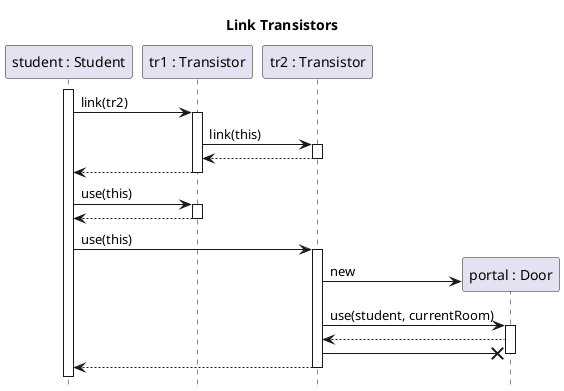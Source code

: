 @startuml transistor
title Link Transistors
hide footbox

participant "student : Student" as s
participant "tr1 : Transistor" as tr1
participant "tr2 : Transistor" as tr2

s ++
s -> tr1 ++: link(tr2)
tr1 -> tr2 ++: link(this)
tr1 <-- tr2--
s <-- tr1--
s -> tr1++: use(this)
s <-- tr1--
s -> tr2 ++: use(this)

create "portal : Door" as p
tr2 -> p: new
tr2 -> p ++: use(student, currentRoom)
tr2 <-- p
tr2 -x p
p--

s <-- tr2--

@enduml